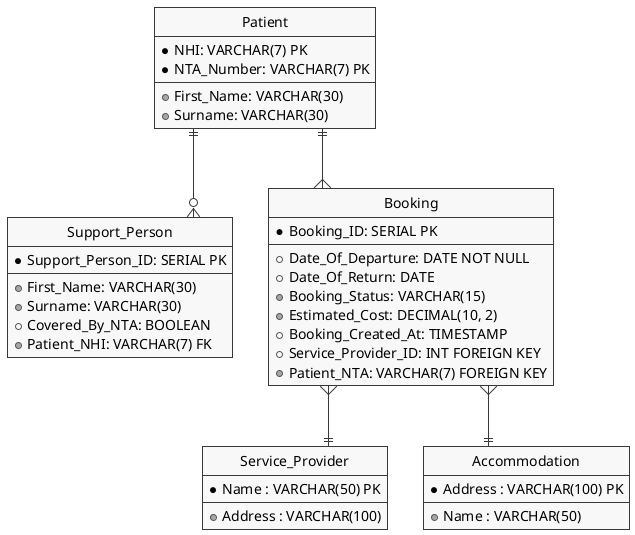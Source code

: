 @startuml julliend-erd

skin rose
skinparam Style StrictUML
skinparam LineType ortho
skinparam monochrome true

Class Patient {
    * NHI: VARCHAR(7) PK
    * NTA_Number: VARCHAR(7) PK
--
    + First_Name: VARCHAR(30)
    + Surname: VARCHAR(30) 
}

Class Support_Person {
    * Support_Person_ID: SERIAL PK
--
    + First_Name: VARCHAR(30)
    + Surname: VARCHAR(30)
    + Covered_By_NTA: BOOLEAN
    + Patient_NHI: VARCHAR(7) FK
}

Class Booking{
    * Booking_ID: SERIAL PK
--
    + Date_Of_Departure: DATE NOT NULL
    + Date_Of_Return: DATE
    + Booking_Status: VARCHAR(15)
    + Estimated_Cost: DECIMAL(10, 2)
    + Booking_Created_At: TIMESTAMP 
    + Service_Provider_ID: INT FOREIGN KEY
    + Patient_NTA: VARCHAR(7) FOREIGN KEY
}

Class Service_Provider {
    * Name : VARCHAR(50) PK
--
    + Address : VARCHAR(100)
}

Class Accommodation {
    * Address : VARCHAR(100) PK
--
    + Name : VARCHAR(50)
}

Patient ||--{Booking
Booking }--|| Service_Provider
Patient ||--o{ Support_Person
Booking }--|| Accommodation



@enduml
